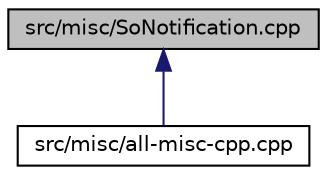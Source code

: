digraph "src/misc/SoNotification.cpp"
{
 // LATEX_PDF_SIZE
  edge [fontname="Helvetica",fontsize="10",labelfontname="Helvetica",labelfontsize="10"];
  node [fontname="Helvetica",fontsize="10",shape=record];
  Node1 [label="src/misc/SoNotification.cpp",height=0.2,width=0.4,color="black", fillcolor="grey75", style="filled", fontcolor="black",tooltip=" "];
  Node1 -> Node2 [dir="back",color="midnightblue",fontsize="10",style="solid",fontname="Helvetica"];
  Node2 [label="src/misc/all-misc-cpp.cpp",height=0.2,width=0.4,color="black", fillcolor="white", style="filled",URL="$all-misc-cpp_8cpp.html",tooltip=" "];
}
